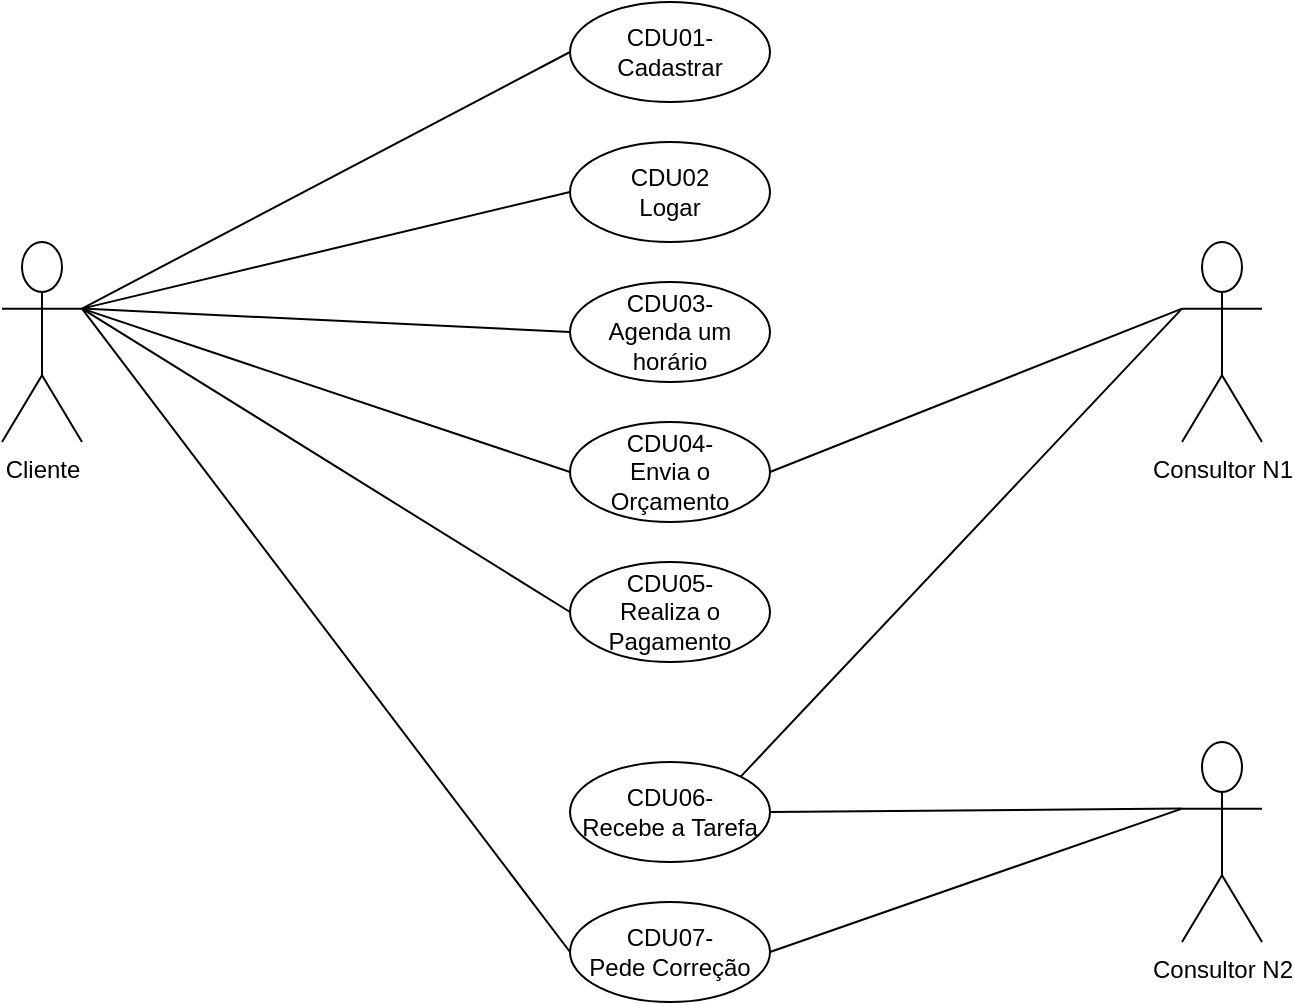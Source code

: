 <mxfile version="21.8.2" type="github">
  <diagram name="Página-1" id="r6bJj1AHxocIJLyuA_bQ">
    <mxGraphModel dx="1434" dy="782" grid="1" gridSize="10" guides="1" tooltips="1" connect="1" arrows="1" fold="1" page="1" pageScale="1" pageWidth="827" pageHeight="1169" math="0" shadow="0">
      <root>
        <mxCell id="0" />
        <mxCell id="1" parent="0" />
        <mxCell id="ATfP_TEIRzoJEn-5p97k-13" style="rounded=0;orthogonalLoop=1;jettySize=auto;html=1;exitX=1;exitY=0.333;exitDx=0;exitDy=0;exitPerimeter=0;entryX=0;entryY=0.5;entryDx=0;entryDy=0;endArrow=none;endFill=0;" parent="1" source="ATfP_TEIRzoJEn-5p97k-1" target="ATfP_TEIRzoJEn-5p97k-10" edge="1">
          <mxGeometry relative="1" as="geometry" />
        </mxCell>
        <mxCell id="ATfP_TEIRzoJEn-5p97k-14" style="rounded=0;orthogonalLoop=1;jettySize=auto;html=1;exitX=1;exitY=0.333;exitDx=0;exitDy=0;exitPerimeter=0;entryX=0;entryY=0.5;entryDx=0;entryDy=0;endArrow=none;endFill=0;" parent="1" source="ATfP_TEIRzoJEn-5p97k-1" target="ATfP_TEIRzoJEn-5p97k-6" edge="1">
          <mxGeometry relative="1" as="geometry" />
        </mxCell>
        <mxCell id="ATfP_TEIRzoJEn-5p97k-27" style="rounded=0;orthogonalLoop=1;jettySize=auto;html=1;exitX=1;exitY=0.333;exitDx=0;exitDy=0;exitPerimeter=0;entryX=0;entryY=0.5;entryDx=0;entryDy=0;endArrow=none;endFill=0;" parent="1" source="ATfP_TEIRzoJEn-5p97k-1" target="ATfP_TEIRzoJEn-5p97k-22" edge="1">
          <mxGeometry relative="1" as="geometry" />
        </mxCell>
        <mxCell id="ATfP_TEIRzoJEn-5p97k-32" style="rounded=0;orthogonalLoop=1;jettySize=auto;html=1;exitX=1;exitY=0.333;exitDx=0;exitDy=0;exitPerimeter=0;entryX=0;entryY=0.5;entryDx=0;entryDy=0;endArrow=none;endFill=0;" parent="1" source="ATfP_TEIRzoJEn-5p97k-1" target="ATfP_TEIRzoJEn-5p97k-31" edge="1">
          <mxGeometry relative="1" as="geometry" />
        </mxCell>
        <mxCell id="ATfP_TEIRzoJEn-5p97k-1" value="Cliente" style="shape=umlActor;verticalLabelPosition=bottom;verticalAlign=top;html=1;" parent="1" vertex="1">
          <mxGeometry x="80" y="130" width="40" height="100" as="geometry" />
        </mxCell>
        <mxCell id="ATfP_TEIRzoJEn-5p97k-6" value="CDU03-&lt;br&gt;Agenda um horário" style="ellipse;whiteSpace=wrap;html=1;" parent="1" vertex="1">
          <mxGeometry x="364" y="150" width="100" height="50" as="geometry" />
        </mxCell>
        <mxCell id="ATfP_TEIRzoJEn-5p97k-10" value="CDU01- Cadastrar" style="ellipse;whiteSpace=wrap;html=1;" parent="1" vertex="1">
          <mxGeometry x="364" y="10" width="100" height="50" as="geometry" />
        </mxCell>
        <mxCell id="ATfP_TEIRzoJEn-5p97k-23" style="rounded=0;orthogonalLoop=1;jettySize=auto;html=1;exitX=0;exitY=0.333;exitDx=0;exitDy=0;exitPerimeter=0;entryX=1;entryY=0.5;entryDx=0;entryDy=0;endArrow=none;endFill=0;" parent="1" source="ATfP_TEIRzoJEn-5p97k-20" target="ATfP_TEIRzoJEn-5p97k-22" edge="1">
          <mxGeometry relative="1" as="geometry" />
        </mxCell>
        <mxCell id="ATfP_TEIRzoJEn-5p97k-20" value="Consultor N1" style="shape=umlActor;verticalLabelPosition=bottom;verticalAlign=top;html=1;" parent="1" vertex="1">
          <mxGeometry x="670" y="130" width="40" height="100" as="geometry" />
        </mxCell>
        <mxCell id="ATfP_TEIRzoJEn-5p97k-22" value="CDU04-&lt;br&gt;Envia o Orçamento" style="ellipse;whiteSpace=wrap;html=1;" parent="1" vertex="1">
          <mxGeometry x="364" y="220" width="100" height="50" as="geometry" />
        </mxCell>
        <mxCell id="ATfP_TEIRzoJEn-5p97k-30" style="rounded=0;orthogonalLoop=1;jettySize=auto;html=1;exitX=0;exitY=0.5;exitDx=0;exitDy=0;entryX=1;entryY=0.333;entryDx=0;entryDy=0;entryPerimeter=0;endArrow=none;endFill=0;" parent="1" source="ATfP_TEIRzoJEn-5p97k-29" target="ATfP_TEIRzoJEn-5p97k-1" edge="1">
          <mxGeometry relative="1" as="geometry" />
        </mxCell>
        <mxCell id="ATfP_TEIRzoJEn-5p97k-29" value="CDU02&lt;br&gt;Logar" style="ellipse;whiteSpace=wrap;html=1;" parent="1" vertex="1">
          <mxGeometry x="364" y="80" width="100" height="50" as="geometry" />
        </mxCell>
        <mxCell id="ATfP_TEIRzoJEn-5p97k-31" value="CDU05-&lt;br&gt;Realiza o Pagamento" style="ellipse;whiteSpace=wrap;html=1;" parent="1" vertex="1">
          <mxGeometry x="364" y="290" width="100" height="50" as="geometry" />
        </mxCell>
        <mxCell id="ATfP_TEIRzoJEn-5p97k-35" style="rounded=0;orthogonalLoop=1;jettySize=auto;html=1;exitX=0;exitY=0.333;exitDx=0;exitDy=0;exitPerimeter=0;entryX=1;entryY=0.5;entryDx=0;entryDy=0;endArrow=none;endFill=0;" parent="1" source="ATfP_TEIRzoJEn-5p97k-33" target="ATfP_TEIRzoJEn-5p97k-34" edge="1">
          <mxGeometry relative="1" as="geometry" />
        </mxCell>
        <mxCell id="ATfP_TEIRzoJEn-5p97k-33" value="Consultor N2" style="shape=umlActor;verticalLabelPosition=bottom;verticalAlign=top;html=1;" parent="1" vertex="1">
          <mxGeometry x="670" y="380" width="40" height="100" as="geometry" />
        </mxCell>
        <mxCell id="ATfP_TEIRzoJEn-5p97k-39" style="rounded=0;orthogonalLoop=1;jettySize=auto;html=1;exitX=1;exitY=0;exitDx=0;exitDy=0;entryX=0;entryY=0.333;entryDx=0;entryDy=0;entryPerimeter=0;endArrow=none;endFill=0;" parent="1" source="ATfP_TEIRzoJEn-5p97k-34" target="ATfP_TEIRzoJEn-5p97k-20" edge="1">
          <mxGeometry relative="1" as="geometry" />
        </mxCell>
        <mxCell id="ATfP_TEIRzoJEn-5p97k-34" value="CDU06-&lt;br&gt;Recebe a Tarefa" style="ellipse;whiteSpace=wrap;html=1;" parent="1" vertex="1">
          <mxGeometry x="364" y="390" width="100" height="50" as="geometry" />
        </mxCell>
        <mxCell id="ATfP_TEIRzoJEn-5p97k-37" style="rounded=0;orthogonalLoop=1;jettySize=auto;html=1;exitX=0;exitY=0.5;exitDx=0;exitDy=0;entryX=1;entryY=0.333;entryDx=0;entryDy=0;entryPerimeter=0;endArrow=none;endFill=0;" parent="1" source="ATfP_TEIRzoJEn-5p97k-36" target="ATfP_TEIRzoJEn-5p97k-1" edge="1">
          <mxGeometry relative="1" as="geometry" />
        </mxCell>
        <mxCell id="ATfP_TEIRzoJEn-5p97k-40" style="rounded=0;orthogonalLoop=1;jettySize=auto;html=1;exitX=1;exitY=0.5;exitDx=0;exitDy=0;entryX=0;entryY=0.333;entryDx=0;entryDy=0;entryPerimeter=0;endArrow=none;endFill=0;" parent="1" source="ATfP_TEIRzoJEn-5p97k-36" target="ATfP_TEIRzoJEn-5p97k-33" edge="1">
          <mxGeometry relative="1" as="geometry" />
        </mxCell>
        <mxCell id="ATfP_TEIRzoJEn-5p97k-36" value="CDU07-&lt;br&gt;Pede Correção" style="ellipse;whiteSpace=wrap;html=1;" parent="1" vertex="1">
          <mxGeometry x="364" y="460" width="100" height="50" as="geometry" />
        </mxCell>
      </root>
    </mxGraphModel>
  </diagram>
</mxfile>
